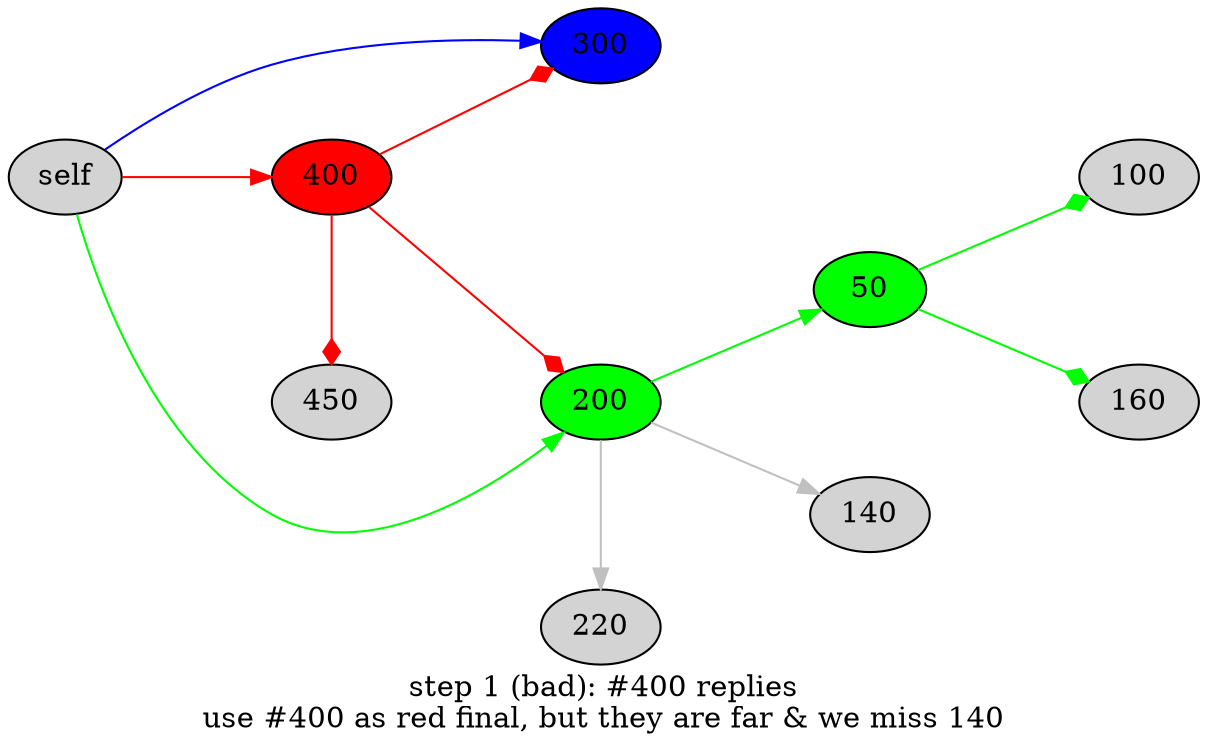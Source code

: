 digraph {
  label = "step 1 (bad): #400 replies\nuse #400 as red final, but they are far & we miss 140";
  rankdir = LR;
  node [style=filled];
  edge [color=gray];
  nodesep = 1;
  ranksep = 1;
  subgraph {
     rank = same
     400, 450
  }
  subgraph {
     rank = same
     300, 220, 200
  }
  self -> 400 [color=red];
  400 [fillcolor=red];

  self -> 300 [color=blue];
  300 [fillcolor=blue];

  self -> 200 -> 50 [color=green];
  200, 50 [fillcolor=green];

  400 -> 450, 300, 200 [color=red,arrowhead=diamond]
  200 -> 140, 220
  50 -> 100, 160 [color=green,arrowhead=diamond]
}
